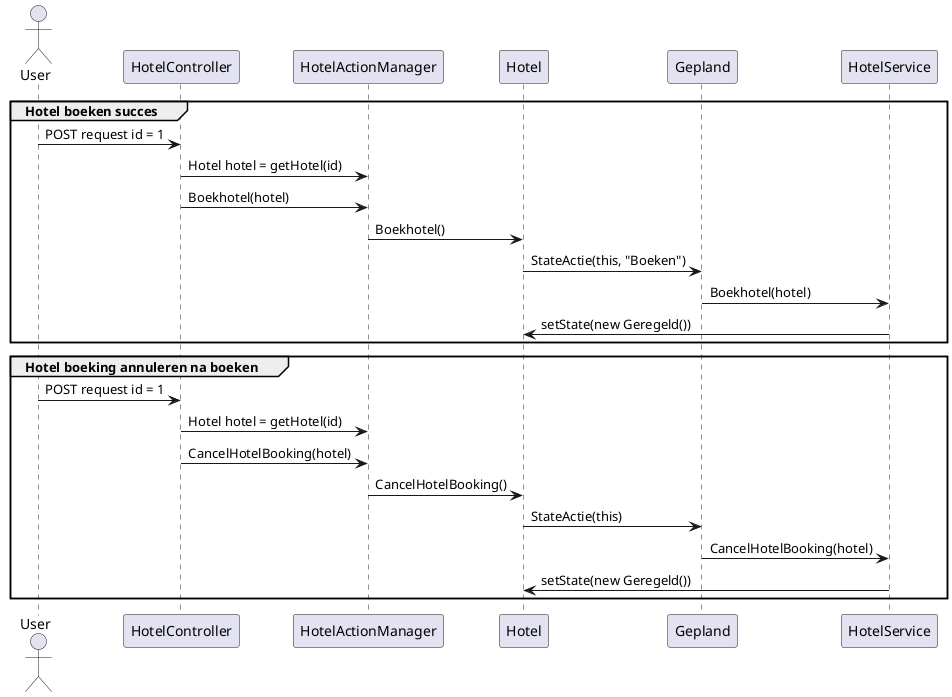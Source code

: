 @startuml State Pattern Sequence Diagram Jordy
actor User

group Hotel boeken succes
    User -> HotelController : POST request id = 1
    HotelController -> HotelActionManager :Hotel hotel = getHotel(id)
    HotelController -> HotelActionManager :Boekhotel(hotel)
    HotelActionManager -> Hotel: Boekhotel()
    Hotel -> Gepland : StateActie(this, "Boeken")
    Gepland -> HotelService : Boekhotel(hotel)
    HotelService -> Hotel : setState(new Geregeld())
end

group Hotel boeking annuleren na boeken
    User -> HotelController : POST request id = 1
    HotelController -> HotelActionManager :Hotel hotel = getHotel(id)
    HotelController -> HotelActionManager :CancelHotelBooking(hotel)
    HotelActionManager -> Hotel: CancelHotelBooking()
    Hotel -> Gepland : StateActie(this)
    Gepland -> HotelService : CancelHotelBooking(hotel)
    HotelService -> Hotel : setState(new Geregeld())
end
@enduml
